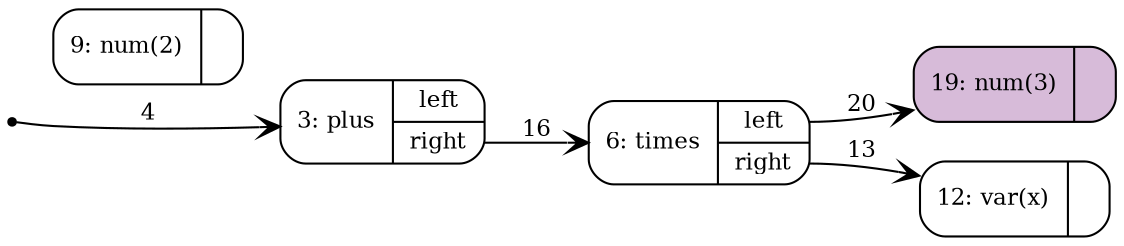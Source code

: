 digraph G {
   node [shape=Mrecord,fontsize=11,ranksep=0];
   edge [arrowhead=vee,fontsize=11,weight=2];
   rankdir = LR;
   {rank=min; n0 [shape=point]};
   n0 [label="{0: root|{<root> root}}",style=filled,fillcolor=black,color=black];
n3 [label="{3: plus|{<left> left|<right> right}}",style=filled,fillcolor=white,color=black];
n6 [label="{6: times|{<left> left|<right> right}}",style=filled,fillcolor=white,color=black];
n9 [label="{9: num(2)|{}}",style=filled,fillcolor=white,color=black];
n12 [label="{12: var(x)|{}}",style=filled,fillcolor=white,color=black];
n19 [label="{19: num(3)|{}}",style=filled,fillcolor="#D7BBD9",color=black];
n6:left -> n19 [color=black,label="20",edgeURL="#",edgetooltip="id: 20\nsource: 6\nindex: Lang.Index.Exp_times_left\ntarget: 19",labeltooltip="id: 20\nsource: 6\nindex: Lang.Index.Exp_times_left\ntarget: 19"];
n3:right -> n6 [color=black,label="16",edgeURL="#",edgetooltip="id: 16\nsource: 3\nindex: Lang.Index.Exp_plus_right\ntarget: 6",labeltooltip="id: 16\nsource: 3\nindex: Lang.Index.Exp_plus_right\ntarget: 6"];
n6:right -> n12 [color=black,label="13",edgeURL="#",edgetooltip="id: 13\nsource: 6\nindex: Lang.Index.Exp_times_right\ntarget: 12",labeltooltip="id: 13\nsource: 6\nindex: Lang.Index.Exp_times_right\ntarget: 12"];
n0:root -> n3 [color=black,label="4",edgeURL="#",edgetooltip="id: 4\nsource: 0\nindex: Lang.Index.Root_root_root\ntarget: 3",labeltooltip="id: 4\nsource: 0\nindex: Lang.Index.Root_root_root\ntarget: 3"]}